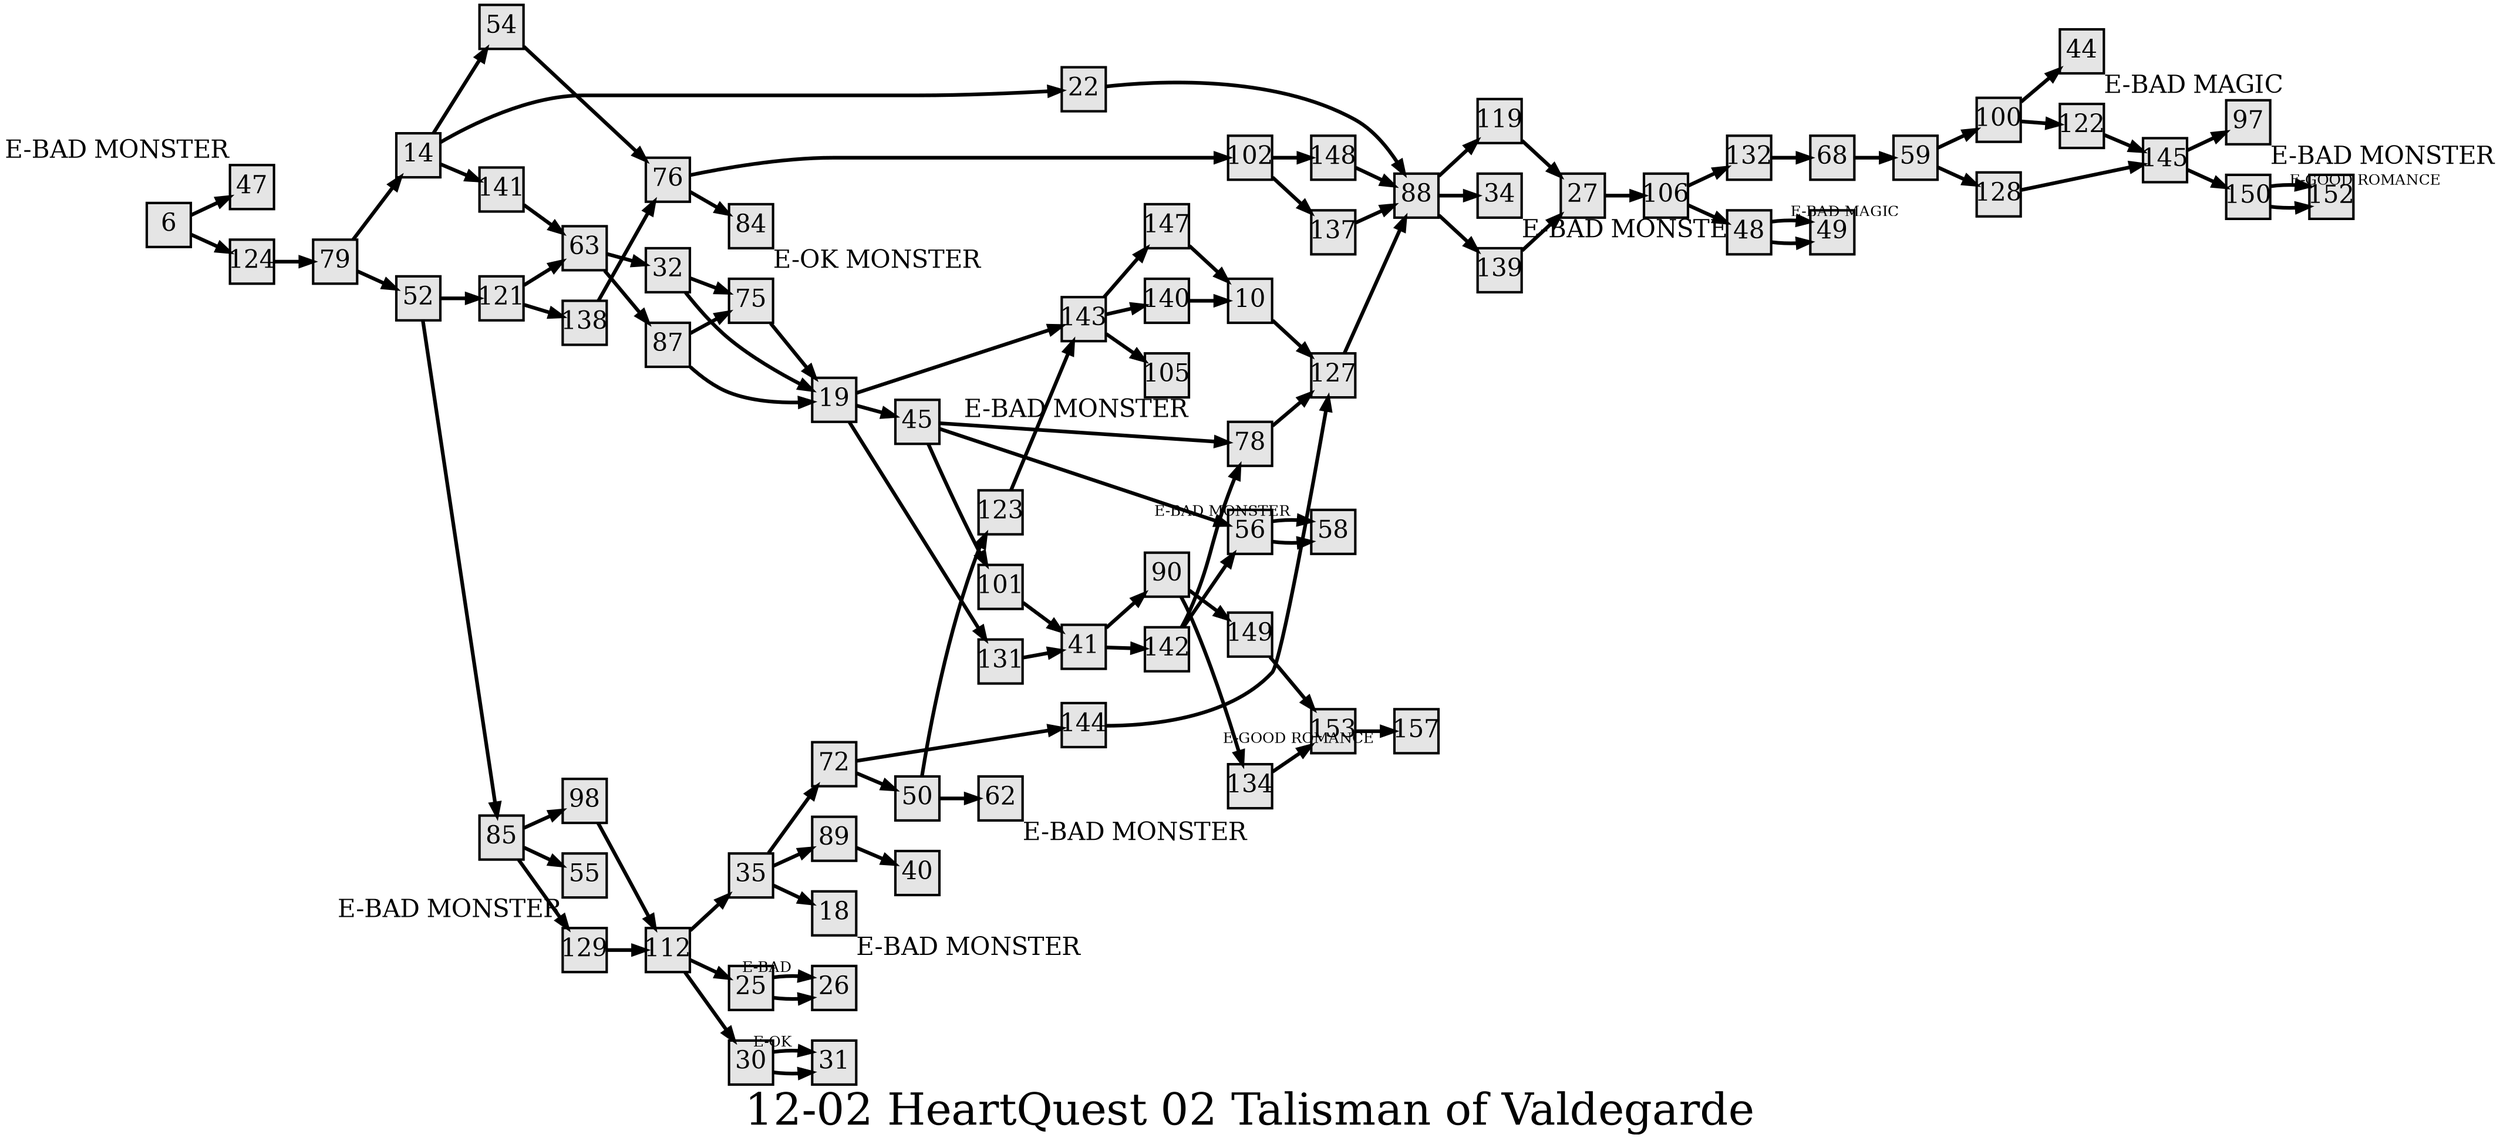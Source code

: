 digraph g{
  graph [ label="12-02 HeartQuest 02 Talisman of Valdegarde" rankdir=LR, ordering=out, fontsize=36, nodesep="0.35", ranksep="0.45"];
  node  [shape=rect, penwidth=2, fontsize=20, style=filled, fillcolor=grey90, margin="0,0", labelfloat=true, regular=true, fixedsize=true];
  edge  [labelfloat=true, penwidth=3, fontsize=12];
  // ---;
  // group  : Katz;
  // id     :;
  // gbid   :;
  // series :;
  // title  :;
  // author :;
  // credit:;
  // - name : Juliet Way-Henthorne;
  // role : encoder;
  // date : 2017-09-06;
  // - name : Jeremy Douglass;
  // role : editor;
  // date : 2017-10-19;
  // render:;
  // - name   : ?;
  // styles : ?;
  // engine : dot;
  // comment: >;
  
  // ---;
  
  // From | To | Label;
  
  6 -> 47;
  6 -> 124;
  10 -> 127;
  14 -> 54;
  14 -> 22;
  14 -> 141;
  18	[ xlabel="E-BAD MONSTER" ];
  19 -> 143;
  19 -> 45;
  19 -> 131;
  22 -> 88;
  25 -> 26;
  25 -> 26	[ xlabel="E-BAD" ];
  27 -> 106;
  30 -> 31;
  30 -> 31	[ xlabel="E-OK" ];
  32 -> 75;
  32 -> 19;
  34	[ xlabel="E-BAD MONSTER" ];
  35 -> 72;
  35 -> 89;
  35 -> 18;
  41 -> 90;
  41 -> 142;
  44	[ xlabel="E-BAD MAGIC" ];
  45 -> 56;
  45 -> 78;
  45 -> 101;
  47	[ xlabel="E-BAD MONSTER" ];
  48 -> 49;
  48 -> 49	[ xlabel="E-BAD MAGIC" ];
  50 -> 123;
  50 -> 62;
  52 -> 121;
  52 -> 85;
  54 -> 76;
  55	[ xlabel="E-BAD MONSTER" ];
  56 -> 58;
  56 -> 58	[ xlabel="E-BAD MONSTER" ];
  59 -> 100;
  59 -> 128;
  62	[ xlabel="E-BAD MONSTER" ];
  63 -> 32;
  63 -> 87;
  68 -> 59;
  72 -> 144;
  72 -> 50;
  75 -> 19;
  76 -> 102;
  76 -> 84;
  78 -> 127;
  79 -> 14;
  79 -> 52;
  84	[ xlabel="E-OK MONSTER" ];
  85 -> 98;
  85 -> 55;
  85 -> 129;
  87 -> 75;
  87 -> 19;
  88 -> 119;
  88 -> 34;
  88 -> 139;
  89 -> 40;
  90 -> 149;
  90 -> 134;
  97	[ xlabel="E-BAD MONSTER" ];
  98 -> 112;
  100 -> 44;
  100 -> 122;
  101 -> 41;
  102 -> 148;
  102 -> 137;
  105	[ xlabel="E-BAD MONSTER" ];
  106 -> 132;
  106 -> 48;
  112 -> 35;
  112 -> 25;
  112 -> 30;
  119 -> 27;
  121 -> 63;
  121 -> 138;
  122 -> 145;
  123 -> 143;
  124 -> 79;
  127 -> 88;
  128 -> 145;
  129 -> 112;
  131 -> 41;
  132 -> 68;
  134 -> 153;
  137 -> 88;
  138 -> 76;
  139 -> 27;
  140 -> 10;
  141 -> 63;
  142 -> 78;
  142 -> 56;
  143 -> 147;
  143 -> 140;
  143 -> 105;
  144 -> 127;
  145 -> 97;
  145 -> 150;
  147 -> 10;
  148 -> 88;
  149 -> 153;
  150 -> 152;
  150 -> 152	[ xlabel="E-GOOD ROMANCE" ];
  153 -> 157	[ xlabel="E-GOOD ROMANCE" ];
}

